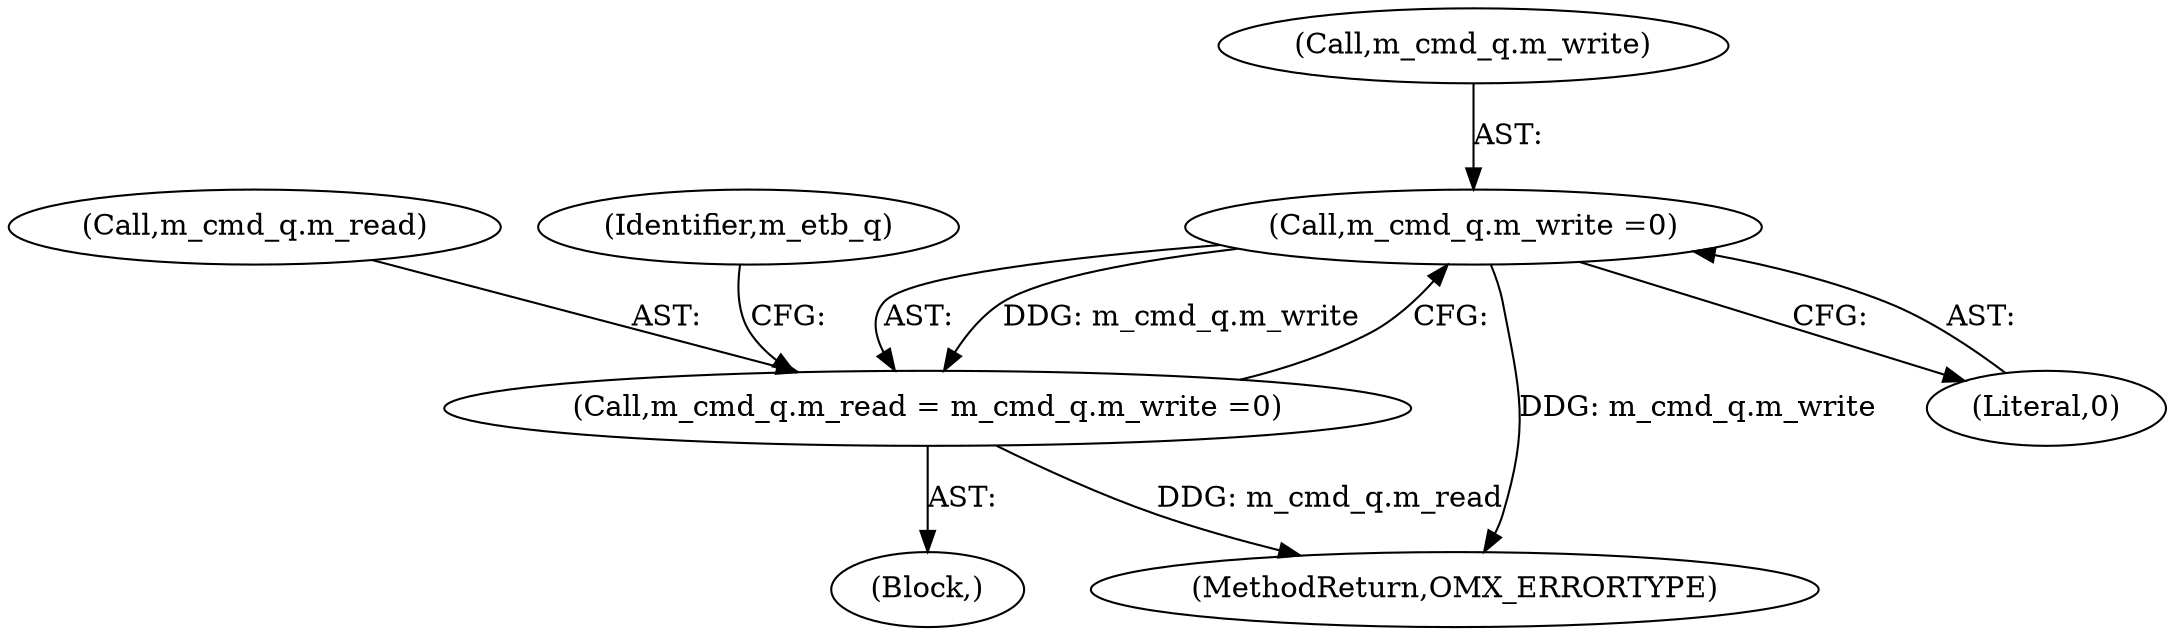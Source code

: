 digraph "0_Android_46e305be6e670a5a0041b0b4861122a0f1aabefa@API" {
"1000288" [label="(Call,m_cmd_q.m_write =0)"];
"1000284" [label="(Call,m_cmd_q.m_read = m_cmd_q.m_write =0)"];
"1000104" [label="(Block,)"];
"1000289" [label="(Call,m_cmd_q.m_write)"];
"1000346" [label="(MethodReturn,OMX_ERRORTYPE)"];
"1000292" [label="(Literal,0)"];
"1000285" [label="(Call,m_cmd_q.m_read)"];
"1000284" [label="(Call,m_cmd_q.m_read = m_cmd_q.m_write =0)"];
"1000288" [label="(Call,m_cmd_q.m_write =0)"];
"1000295" [label="(Identifier,m_etb_q)"];
"1000288" -> "1000284"  [label="AST: "];
"1000288" -> "1000292"  [label="CFG: "];
"1000289" -> "1000288"  [label="AST: "];
"1000292" -> "1000288"  [label="AST: "];
"1000284" -> "1000288"  [label="CFG: "];
"1000288" -> "1000346"  [label="DDG: m_cmd_q.m_write"];
"1000288" -> "1000284"  [label="DDG: m_cmd_q.m_write"];
"1000284" -> "1000104"  [label="AST: "];
"1000285" -> "1000284"  [label="AST: "];
"1000295" -> "1000284"  [label="CFG: "];
"1000284" -> "1000346"  [label="DDG: m_cmd_q.m_read"];
}
